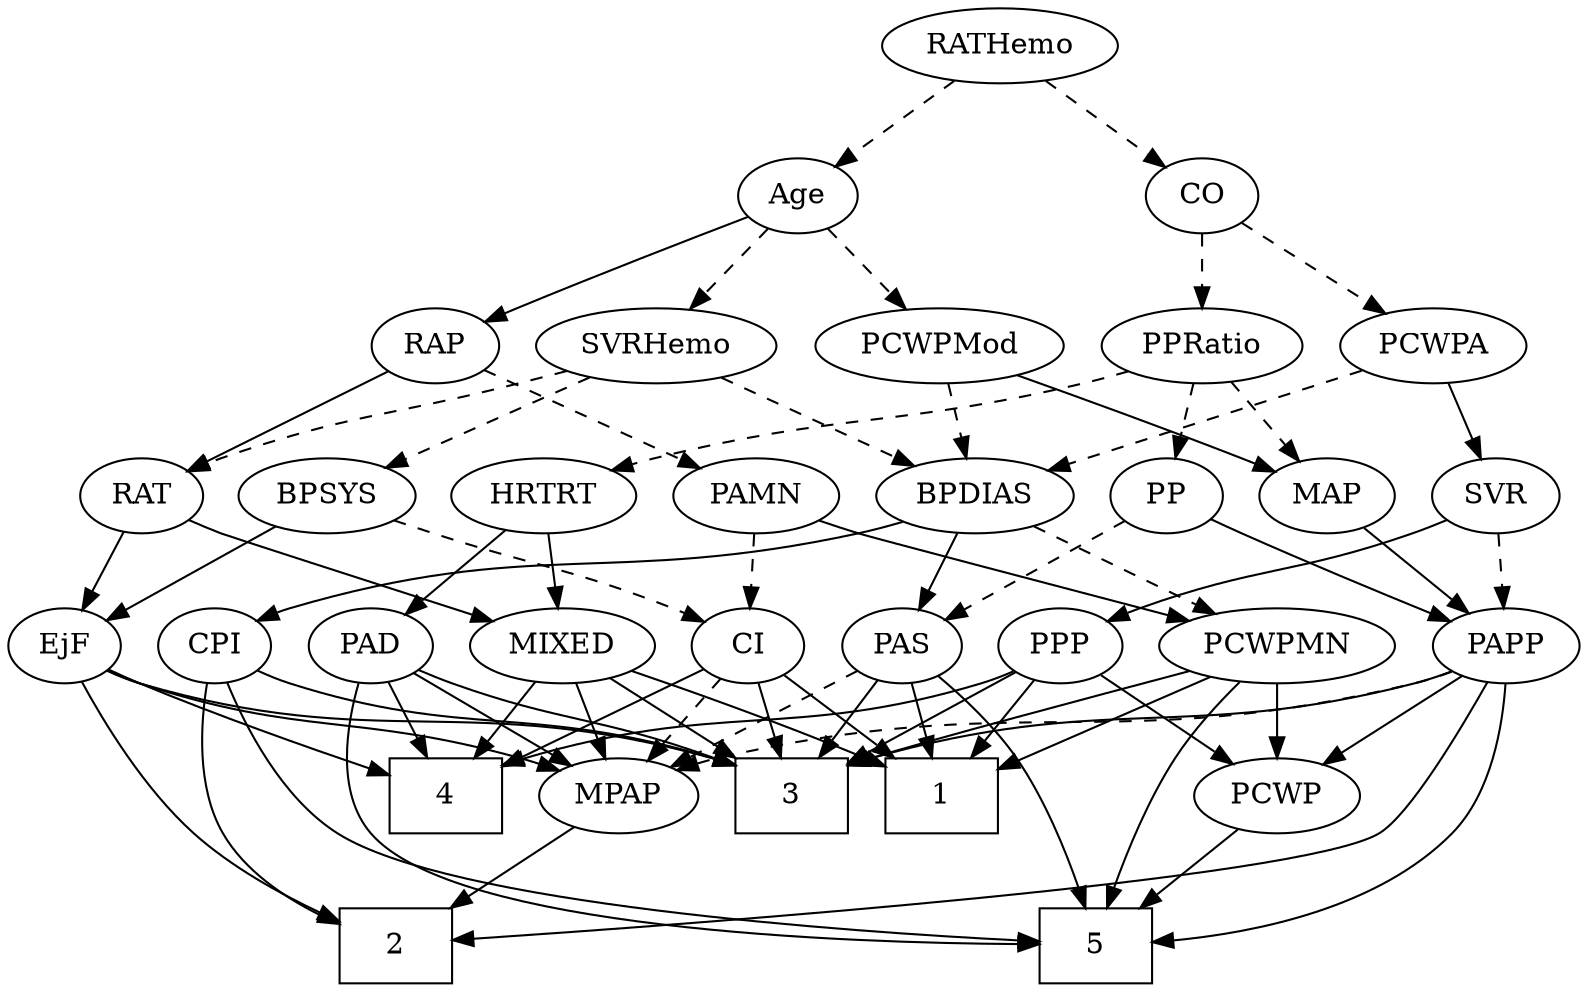 strict digraph {
	graph [bb="0,0,715.85,468"];
	node [label="\N"];
	1	[height=0.5,
		pos="428,90",
		shape=box,
		width=0.75];
	2	[height=0.5,
		pos="171,18",
		shape=box,
		width=0.75];
	3	[height=0.5,
		pos="356,90",
		shape=box,
		width=0.75];
	4	[height=0.5,
		pos="196,90",
		shape=box,
		width=0.75];
	5	[height=0.5,
		pos="502,18",
		shape=box,
		width=0.75];
	Age	[height=0.5,
		pos="371,378",
		width=0.75];
	RAP	[height=0.5,
		pos="215,306",
		width=0.77632];
	Age -> RAP	[pos="e,237.29,317.29 349.03,367.31 325.13,356.74 285.79,339.29 252,324 250.21,323.19 248.38,322.36 246.53,321.52",
		style=solid];
	PCWPMod	[height=0.5,
		pos="431,306",
		width=1.4443];
	Age -> PCWPMod	[pos="e,416.75,323.63 384.02,361.81 391.63,352.93 401.43,341.5 410.1,331.39",
		style=dashed];
	SVRHemo	[height=0.5,
		pos="311,306",
		width=1.3902];
	Age -> SVRHemo	[pos="e,325.25,323.63 357.98,361.81 350.37,352.93 340.57,341.5 331.9,331.39",
		style=dashed];
	EjF	[height=0.5,
		pos="27,162",
		width=0.75];
	EjF -> 2	[pos="e,143.98,30.002 33.65,144.19 41.945,124.9 57.676,93.194 79,72 94.921,56.177 116.51,43.415 134.78,34.382",
		style=solid];
	EjF -> 3	[pos="e,328.82,104.88 47.518,150.01 52.474,147.72 57.834,145.54 63,144 170.49,111.9 207.46,139.41 319.21,107.69",
		style=solid];
	EjF -> 4	[pos="e,168.8,101.27 48.221,150.71 53.053,148.44 58.183,146.09 63,144 95.279,129.96 132.54,115.24 159.4,104.88",
		style=solid];
	MPAP	[height=0.5,
		pos="276,90",
		width=0.97491];
	EjF -> MPAP	[pos="e,249.71,101.94 47.602,150.27 52.555,147.98 57.892,145.72 63,144 135.76,119.44 158.39,129.91 232,108 234.63,107.22 237.33,106.35 \
240.03,105.43",
		style=solid];
	PAMN	[height=0.5,
		pos="346,234",
		width=1.011];
	RAP -> PAMN	[pos="e,322.24,247.7 235.76,293.91 256.61,282.76 289.06,265.43 313.36,252.44",
		style=dashed];
	RAT	[height=0.5,
		pos="74,234",
		width=0.75827];
	RAP -> RAT	[pos="e,95.154,245.5 193.59,294.37 169.74,282.53 131.02,263.31 104.13,249.96",
		style=solid];
	MIXED	[height=0.5,
		pos="260,162",
		width=1.1193];
	MIXED -> 1	[pos="e,400.95,103.98 289.57,149.71 314.57,140.03 351.49,125.45 391.76,107.99",
		style=solid];
	MIXED -> 3	[pos="e,332.63,108.04 280.36,146.15 293.15,136.83 309.91,124.61 324.41,114.04",
		style=solid];
	MIXED -> 4	[pos="e,211.81,108.29 245.48,145.12 237.56,136.46 227.59,125.55 218.67,115.8",
		style=solid];
	MIXED -> MPAP	[pos="e,272.05,108.28 263.87,144.05 265.65,136.26 267.81,126.82 269.81,118.08",
		style=solid];
	MPAP -> 2	[pos="e,196.65,36.099 255.51,75.337 241.17,65.782 221.7,52.797 205.05,41.701",
		style=solid];
	BPSYS	[height=0.5,
		pos="157,234",
		width=1.0471];
	BPSYS -> EjF	[pos="e,47.593,174.09 132.85,220 111.3,208.39 79.663,191.36 56.593,178.93",
		style=solid];
	CI	[height=0.5,
		pos="345,162",
		width=0.75];
	BPSYS -> CI	[pos="e,323.86,173.47 185.67,222.27 191.4,220.16 197.38,217.99 203,216 249.89,199.37 262.87,198.65 309,180 310.83,179.26 312.69,178.48 \
314.57,177.67",
		style=dashed];
	PAD	[height=0.5,
		pos="173,162",
		width=0.79437];
	PAD -> 3	[pos="e,328.64,104.34 195.35,150.55 200.45,148.29 205.88,145.99 211,144 255.78,126.64 270.86,126.84 319.21,108.08",
		style=solid];
	PAD -> 4	[pos="e,190.32,108.28 178.57,144.05 181.16,136.18 184.3,126.62 187.2,117.79",
		style=solid];
	PAD -> 5	[pos="e,474.99,18.886 163.91,144.79 154.26,125.17 142.62,92.276 160,72 198.96,26.536 384.54,19.738 464.84,18.957",
		style=solid];
	PAD -> MPAP	[pos="e,255.46,104.96 191.89,148.16 207.36,137.65 229.51,122.6 247.19,110.58",
		style=solid];
	CO	[height=0.5,
		pos="541,378",
		width=0.75];
	PCWPA	[height=0.5,
		pos="640,306",
		width=1.1555];
	CO -> PCWPA	[pos="e,619.22,321.7 559.16,364.16 573.61,353.94 594.11,339.44 610.86,327.61",
		style=dashed];
	PPRatio	[height=0.5,
		pos="541,306",
		width=1.1013];
	CO -> PPRatio	[pos="e,541,324.1 541,359.7 541,351.98 541,342.71 541,334.11",
		style=dashed];
	PAS	[height=0.5,
		pos="417,162",
		width=0.75];
	PAS -> 1	[pos="e,425.29,108.28 419.66,144.05 420.87,136.35 422.34,127.03 423.7,118.36",
		style=solid];
	PAS -> 3	[pos="e,370.85,108.04 404.06,146.15 396.39,137.35 386.47,125.97 377.64,115.83",
		style=solid];
	PAS -> 5	[pos="e,496.52,36.202 431.96,146.74 441.97,136.62 454.92,122.34 464,108 476.44,88.359 486.53,63.948 493.18,45.662",
		style=solid];
	PAS -> MPAP	[pos="e,300.58,103.2 395.89,150.52 373.08,139.19 336.39,120.98 309.6,107.68",
		style=dashed];
	PCWPMN	[height=0.5,
		pos="584,162",
		width=1.3902];
	PAMN -> PCWPMN	[pos="e,546.26,173.97 374.08,222.17 379.97,220.03 386.16,217.87 392,216 450.33,197.37 466.02,196.48 525,180 528.76,178.95 532.66,177.85 \
536.57,176.74",
		style=solid];
	PAMN -> CI	[pos="e,345.24,180.1 345.75,215.7 345.64,207.98 345.51,198.71 345.39,190.11",
		style=dashed];
	RATHemo	[height=0.5,
		pos="426,450",
		width=1.3721];
	RATHemo -> Age	[pos="e,383.19,394.51 412.97,432.41 405.99,423.53 397.27,412.44 389.6,402.67",
		style=dashed];
	RATHemo -> CO	[pos="e,521.6,390.81 450.39,434.15 468.72,423 493.85,407.7 513,396.04",
		style=dashed];
	CPI	[height=0.5,
		pos="99,162",
		width=0.75];
	CPI -> 2	[pos="e,143.95,28.419 91.713,144.48 84.623,125.73 76.585,94.806 89,72 98.778,54.037 117.55,41.233 134.67,32.715",
		style=solid];
	CPI -> 3	[pos="e,328.77,104.72 119.58,150.21 124.53,147.91 129.88,145.68 135,144 211.65,118.88 238.41,132.94 319.19,107.8",
		style=solid];
	CPI -> 5	[pos="e,474.93,19.997 103.32,144.14 109.54,123.55 123.1,89.332 148,72 198.77,36.665 384.63,24.236 464.79,20.455",
		style=solid];
	RAT -> EjF	[pos="e,37.623,178.82 63.335,217.12 57.446,208.34 50.006,197.26 43.394,187.42",
		style=solid];
	RAT -> MIXED	[pos="e,229.19,173.7 95.161,222.57 99.996,220.31 105.14,218 110,216 120.44,211.7 178.74,191.27 219.5,177.07",
		style=solid];
	SVR	[height=0.5,
		pos="682,234",
		width=0.77632];
	PPP	[height=0.5,
		pos="489,162",
		width=0.75];
	SVR -> PPP	[pos="e,510.09,173.61 660.53,222.21 655.8,220.02 650.78,217.83 646,216 593.59,195.96 577.41,200.04 525,180 523.16,179.3 521.28,178.54 \
519.4,177.75",
		style=solid];
	PAPP	[height=0.5,
		pos="684,162",
		width=0.88464];
	SVR -> PAPP	[pos="e,683.51,180.1 682.49,215.7 682.71,207.98 682.98,198.71 683.23,190.11",
		style=dashed];
	BPDIAS	[height=0.5,
		pos="443,234",
		width=1.1735];
	PCWPMod -> BPDIAS	[pos="e,440.07,252.1 433.97,287.7 435.29,279.98 436.88,270.71 438.35,262.11",
		style=dashed];
	MAP	[height=0.5,
		pos="606,234",
		width=0.84854];
	PCWPMod -> MAP	[pos="e,581.93,245.36 464.39,292.19 491.77,281.61 531.5,266.1 566,252 568.18,251.11 570.42,250.18 572.68,249.24",
		style=solid];
	PCWPA -> SVR	[pos="e,672.41,250.99 649.95,288.41 655.1,279.83 661.49,269.19 667.2,259.67",
		style=solid];
	PCWPA -> BPDIAS	[pos="e,474.39,246.16 608.78,293.91 575.02,281.91 521.06,262.74 483.92,249.54",
		style=dashed];
	PCWPMN -> 1	[pos="e,455.12,103.17 553.92,147.5 528.34,136.02 491.53,119.51 464.31,107.29",
		style=solid];
	PCWPMN -> 3	[pos="e,383.3,104.5 546.26,150.03 539.2,148 531.88,145.92 525,144 469.02,128.36 451.26,129.04 393.01,108.06",
		style=solid];
	PCWPMN -> 5	[pos="e,507.63,36.11 568.4,144.76 559.32,134.73 548.1,121.27 540,108 527.88,88.159 517.76,63.764 511.02,45.535",
		style=solid];
	PCWP	[height=0.5,
		pos="584,90",
		width=0.97491];
	PCWPMN -> PCWP	[pos="e,584,108.1 584,143.7 584,135.98 584,126.71 584,118.11",
		style=solid];
	SVRHemo -> BPSYS	[pos="e,183.27,246.94 281.31,291.5 256.01,280 219.58,263.45 192.7,251.23",
		style=dashed];
	SVRHemo -> RAT	[pos="e,95.033,245.76 273.6,294.03 266.44,291.98 259,289.89 252,288 189.16,270.98 171.28,274 110,252 108.15,251.33 106.26,250.61 104.37,\
249.84",
		style=dashed];
	SVRHemo -> BPDIAS	[pos="e,417.35,248.6 338.03,290.67 358.36,279.89 386.37,265.03 408.34,253.38",
		style=dashed];
	BPDIAS -> PAS	[pos="e,423.24,179.79 436.71,216.05 433.74,208.06 430.12,198.33 426.81,189.4",
		style=solid];
	BPDIAS -> CPI	[pos="e,119.52,173.99 411.63,221.76 404.88,219.62 397.75,217.57 391,216 279.07,190.05 245.09,212.9 135,180 133.06,179.42 131.1,178.75 \
129.14,178.02",
		style=solid];
	BPDIAS -> PCWPMN	[pos="e,555.66,177.07 469.52,219.83 491.21,209.06 522.15,193.71 546.4,181.67",
		style=dashed];
	MAP -> PAPP	[pos="e,667.59,177.73 622.16,218.5 633.07,208.71 647.66,195.61 659.93,184.6",
		style=solid];
	PP	[height=0.5,
		pos="530,234",
		width=0.75];
	PP -> PAS	[pos="e,436.26,174.93 510.83,221.13 492.73,209.91 465.38,192.97 444.87,180.26",
		style=dashed];
	PP -> PAPP	[pos="e,659.53,173.83 551.29,222.86 556.12,220.59 561.23,218.2 566,216 594.33,202.95 626.64,188.46 650.29,177.94",
		style=solid];
	PPP -> 1	[pos="e,442.85,108.04 476.06,146.15 468.39,137.35 458.47,125.97 449.64,115.83",
		style=solid];
	PPP -> 3	[pos="e,383.2,105.32 468.51,150.22 448.22,139.54 416.73,122.96 392.21,110.06",
		style=solid];
	PPP -> 4	[pos="e,223.2,104.81 468.46,150.09 463.5,147.8 458.15,145.6 453,144 361.03,115.42 329.09,136.1 233.02,107.8",
		style=solid];
	PPP -> PCWP	[pos="e,564.73,105.2 506.42,148.16 520.47,137.81 540.49,123.06 556.67,111.14",
		style=solid];
	PPRatio -> MAP	[pos="e,591.76,250.34 555.75,289.12 564.35,279.86 575.33,268.03 584.84,257.79",
		style=dashed];
	PPRatio -> PP	[pos="e,532.69,252.1 538.28,287.7 537.07,279.98 535.61,270.71 534.26,262.11",
		style=dashed];
	HRTRT	[height=0.5,
		pos="252,234",
		width=1.1013];
	PPRatio -> HRTRT	[pos="e,281.58,246.05 511.42,293.95 505.07,291.8 498.35,289.69 492,288 408.52,265.78 384.48,274.22 301,252 297.82,251.15 294.56,250.2 \
291.29,249.2",
		style=dashed];
	PCWP -> 5	[pos="e,521.96,36.04 566.61,74.155 555.89,65.003 541.9,53.061 529.68,42.631",
		style=solid];
	CI -> 1	[pos="e,407.82,108.02 361.4,147.17 372.43,137.87 387.26,125.36 400.12,114.52",
		style=solid];
	CI -> 3	[pos="e,353.29,108.28 347.66,144.05 348.87,136.35 350.34,127.03 351.7,118.36",
		style=solid];
	CI -> 4	[pos="e,223.12,103.82 323.69,150.92 318.86,148.64 313.75,146.23 309,144 277.48,129.19 267.69,124.74 232.61,108.28",
		style=solid];
	CI -> MPAP	[pos="e,291.24,106.46 330.7,146.5 321.34,137 308.91,124.38 298.26,113.58",
		style=dashed];
	PAPP -> 2	[pos="e,198.31,20.793 675.8,144.44 663.94,121.2 641.9,80.76 628,72 592.76,49.791 311.47,28.582 208.55,21.492",
		style=solid];
	PAPP -> 3	[pos="e,383.18,104.87 660.07,149.9 654.56,147.68 648.65,145.55 643,144 537.4,115.03 501.94,138.98 392.91,107.74",
		style=solid];
	PAPP -> 5	[pos="e,529.25,20.38 684.21,143.98 683.53,124.19 679.4,91.716 661,72 629.38,38.12 575.55,25.882 539.4,21.471",
		style=solid];
	PAPP -> MPAP	[pos="e,302.17,102.38 660.11,149.77 654.59,147.55 648.67,145.46 643,144 503.12,107.98 460.31,142.31 320,108 317.33,107.35 314.61,106.57 \
311.89,105.72",
		style=dashed];
	PAPP -> PCWP	[pos="e,603.91,104.93 664.72,147.5 649.83,137.08 629.02,122.51 612.25,110.78",
		style=solid];
	HRTRT -> MIXED	[pos="e,258.05,180.1 253.98,215.7 254.86,207.98 255.92,198.71 256.9,190.11",
		style=solid];
	HRTRT -> PAD	[pos="e,188.87,177.07 234.47,217.46 223.28,207.55 208.65,194.59 196.46,183.79",
		style=solid];
}
